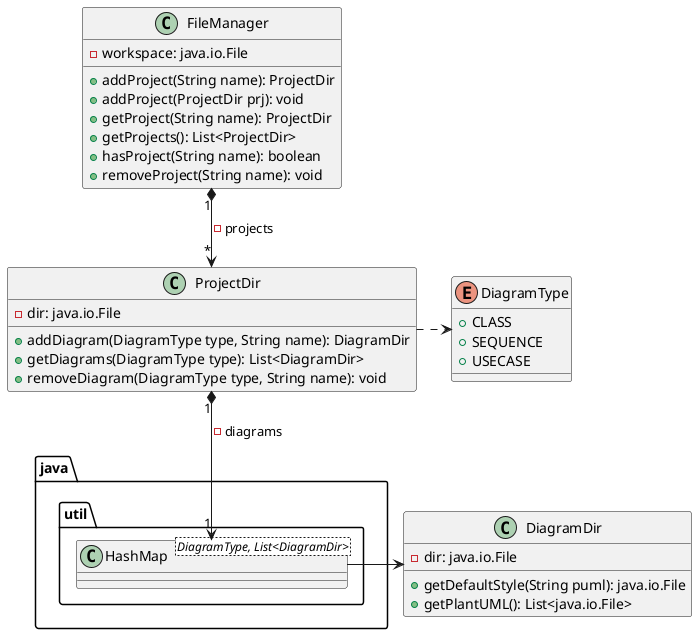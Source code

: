 @startuml
class FileManager {
	- workspace: java.io.File
	+ addProject(String name): ProjectDir
	+ addProject(ProjectDir prj): void
	+ getProject(String name): ProjectDir
	+ getProjects(): List<ProjectDir>
	+ hasProject(String name): boolean
	+ removeProject(String name): void
}

class ProjectDir {
	- dir: java.io.File
	+ addDiagram(DiagramType type, String name): DiagramDir
	+ getDiagrams(DiagramType type): List<DiagramDir>
	+ removeDiagram(DiagramType type, String name): void
}

enum DiagramType {
	+ CLASS
	+ SEQUENCE
	+ USECASE
}

class java.util.HashMap<DiagramType, List<DiagramDir>>

class DiagramDir {
	- dir: java.io.File
	+ getDefaultStyle(String puml): java.io.File
	+ getPlantUML(): List<java.io.File>
}

FileManager "1" *--> "*" ProjectDir: "- projects"
ProjectDir .> DiagramType
ProjectDir "1" *--> "1" java.util.HashMap: "- diagrams"
java.util.HashMap -> DiagramDir
@enduml

